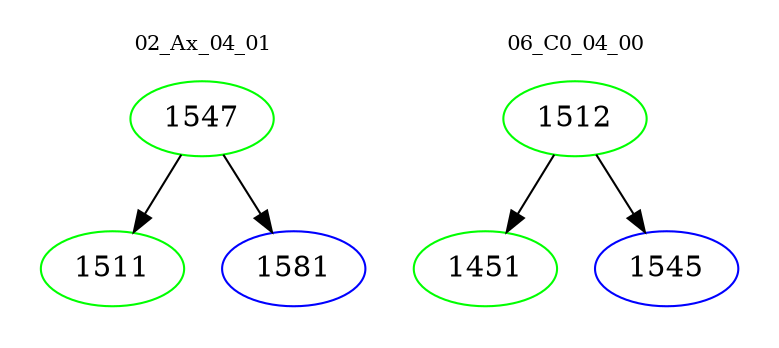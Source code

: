 digraph{
subgraph cluster_0 {
color = white
label = "02_Ax_04_01";
fontsize=10;
T0_1547 [label="1547", color="green"]
T0_1547 -> T0_1511 [color="black"]
T0_1511 [label="1511", color="green"]
T0_1547 -> T0_1581 [color="black"]
T0_1581 [label="1581", color="blue"]
}
subgraph cluster_1 {
color = white
label = "06_C0_04_00";
fontsize=10;
T1_1512 [label="1512", color="green"]
T1_1512 -> T1_1451 [color="black"]
T1_1451 [label="1451", color="green"]
T1_1512 -> T1_1545 [color="black"]
T1_1545 [label="1545", color="blue"]
}
}
